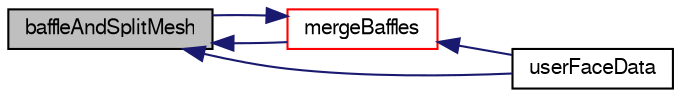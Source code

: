 digraph "baffleAndSplitMesh"
{
  bgcolor="transparent";
  edge [fontname="FreeSans",fontsize="10",labelfontname="FreeSans",labelfontsize="10"];
  node [fontname="FreeSans",fontsize="10",shape=record];
  rankdir="LR";
  Node4911 [label="baffleAndSplitMesh",height=0.2,width=0.4,color="black", fillcolor="grey75", style="filled", fontcolor="black"];
  Node4911 -> Node4912 [dir="back",color="midnightblue",fontsize="10",style="solid",fontname="FreeSans"];
  Node4912 [label="mergeBaffles",height=0.2,width=0.4,color="red",URL="$a24662.html#aa959f1ef1377d3a4eaac5ff099280e50",tooltip="Merge baffles. Gets pairs of faces. "];
  Node4912 -> Node4913 [dir="back",color="midnightblue",fontsize="10",style="solid",fontname="FreeSans"];
  Node4913 [label="userFaceData",height=0.2,width=0.4,color="black",URL="$a24662.html#a2cb6efa4184bedfbed60b069881c26a3"];
  Node4912 -> Node4911 [dir="back",color="midnightblue",fontsize="10",style="solid",fontname="FreeSans"];
  Node4911 -> Node4913 [dir="back",color="midnightblue",fontsize="10",style="solid",fontname="FreeSans"];
}
